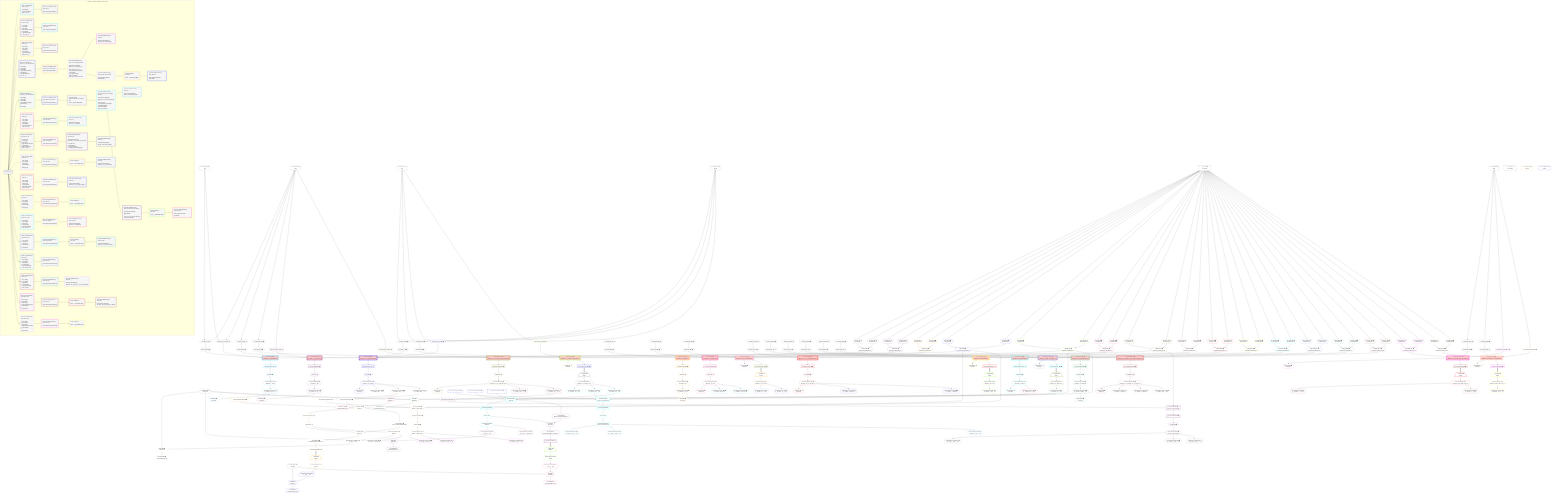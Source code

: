 %%{init: {'themeVariables': { 'fontSize': '12px'}}}%%
graph TD
    classDef path fill:#eee,stroke:#000,color:#000
    classDef plan fill:#fff,stroke-width:1px,color:#000
    classDef itemplan fill:#fff,stroke-width:2px,color:#000
    classDef unbatchedplan fill:#dff,stroke-width:1px,color:#000
    classDef sideeffectplan fill:#fcc,stroke-width:2px,color:#000
    classDef bucket fill:#f6f6f6,color:#000,stroke-width:2px,text-align:left

    subgraph "Buckets for mutations/v4/mutation-return-types"
    Bucket0("Bucket 0 (root)"):::bucket
    Bucket1("Bucket 1 (mutationField)<br />Deps: 14, 16, 25<br /><br />1: PgSelect[10]<br />2: PgSelectRows[20]<br />ᐳ: 19, 22, 23, 24"):::bucket
    Bucket2("Bucket 2 (mutationField)<br />Deps: 43, 2, 410<br /><br />1: Access[30]<br />2: Access[32]<br />3: Object[33]<br />4: PgFromExpression[35]<br />5: PgSelect[29]<br />6: PgSelectRows[38]<br />ᐳ: 37, 40, 41, 42"):::bucket
    Bucket3("Bucket 3 (mutationField)<br />Deps: 58, 2<br /><br />1: Access[47]<br />2: Access[49]<br />3: Object[50]<br />4: PgSelect[46]<br />5: PgSelectRows[53]<br />ᐳ: 52, 55, 56, 57"):::bucket
    Bucket4("Bucket 4 (mutationField)<br />Deps: 77, 2, 412, 413, 299, 392<br /><br />1: Access[64]<br />2: Access[66]<br />3: Object[67]<br />4: PgFromExpression[69]<br />5: PgSelect[63]<br />6: PgSelectRows[73]<br />ᐳ: 72, 75, 76"):::bucket
    Bucket5("Bucket 5 (mutationField)<br />Deps: 92, 2, 412, 413, 299, 392<br /><br />1: Access[83]<br />2: Access[85]<br />3: Object[86]<br />4: PgFromExpression[88]<br />5: PgSelect[82]<br />6: <br />ᐳ: Object[91]"):::bucket
    Bucket6("Bucket 6 (mutationField)<br />Deps: 106, 2<br /><br />1: Access[96]<br />2: Access[98]<br />3: Object[99]<br />4: PgSelect[95]<br />5: PgSelectRows[102]<br />ᐳ: 101, 104, 105"):::bucket
    Bucket7("Bucket 7 (mutationField)<br />Deps: 123, 2, 410<br /><br />1: Access[111]<br />2: Access[113]<br />3: Object[114]<br />4: PgFromExpression[116]<br />5: PgSelect[110]<br />6: PgSelectRows[119]<br />ᐳ: 118, 121, 122"):::bucket
    Bucket8("Bucket 8 (mutationField)<br />Deps: 133, 2<br /><br />1: Access[127]<br />2: Access[129]<br />3: Object[130]<br />4: PgSelect[126]<br />5: <br />ᐳ: Object[132]"):::bucket
    Bucket9("Bucket 9 (mutationField)<br />Deps: 147, 2<br /><br />1: Access[137]<br />2: Access[139]<br />3: Object[140]<br />4: PgSelect[136]<br />5: PgSelectRows[143]<br />ᐳ: 142, 145, 146"):::bucket
    Bucket10("Bucket 10 (mutationField)<br />Deps: 157, 2<br /><br />1: Access[151]<br />2: Access[153]<br />3: Object[154]<br />4: PgSelect[150]<br />5: <br />ᐳ: Object[156]"):::bucket
    Bucket11("Bucket 11 (mutationField)<br />Deps: 171, 2, 299<br /><br />1: Access[161]<br />2: Access[163]<br />3: Object[164]<br />4: PgSelect[160]<br />5: PgSelectRows[167]<br />ᐳ: 166, 169, 170"):::bucket
    Bucket12("Bucket 12 (mutationField)<br />Deps: 181, 2, 299<br /><br />1: Access[175]<br />2: Access[177]<br />3: Object[178]<br />4: PgSelect[174]<br />5: <br />ᐳ: Object[180]"):::bucket
    Bucket13("Bucket 13 (mutationField)<br />Deps: 196, 2<br /><br />1: Access[185]<br />2: Access[187]<br />3: Object[188]<br />4: PgSelect[184]<br />5: PgSelectRows[191]<br />ᐳ: 190, 193, 194, 195"):::bucket
    Bucket14("Bucket 14 (mutationField)<br />Deps: 210, 2<br /><br />1: Access[200]<br />2: Access[202]<br />3: Object[203]<br />4: PgSelect[199]<br />5: PgSelectRows[206]<br />ᐳ: 205, 208, 209"):::bucket
    Bucket15("Bucket 15 (mutationField)<br />Deps: 223, 2, 414<br /><br />1: Access[215]<br />2: Access[217]<br />3: Object[218]<br />4: PgFromExpression[220]<br />5: PgSelect[214]<br />6: <br />ᐳ: Object[222]"):::bucket
    Bucket16("Bucket 16 (mutationField)<br />Deps: 236, 2, 414<br /><br />1: Access[228]<br />2: Access[230]<br />3: Object[231]<br />4: PgFromExpression[233]<br />5: PgSelect[227]<br />6: <br />ᐳ: Object[235]"):::bucket
    Bucket17("Bucket 17 (nullableBoundary)<br />Deps: 24, 23<br /><br />ROOT Object{1}ᐸ{result}ᐳ[24]"):::bucket
    Bucket18("Bucket 18 (nullableBoundary)<br />Deps: 42, 41<br /><br />ROOT Object{2}ᐸ{result}ᐳ[42]"):::bucket
    Bucket19("Bucket 19 (nullableBoundary)<br />Deps: 57, 56<br /><br />ROOT Object{3}ᐸ{result}ᐳ[57]"):::bucket
    Bucket20("Bucket 20 (nullableBoundary)<br />Deps: 76, 75, 67, 299, 392<br /><br />ROOT Object{4}ᐸ{result}ᐳ[76]"):::bucket
    Bucket21("Bucket 21 (nullableBoundary)<br />Deps: 82, 91, 86, 299, 392<br /><br />ROOT Object{5}ᐸ{result}ᐳ[91]"):::bucket
    Bucket22("Bucket 22 (nullableBoundary)<br />Deps: 105, 104<br /><br />ROOT Object{6}ᐸ{result}ᐳ[105]"):::bucket
    Bucket23("Bucket 23 (nullableBoundary)<br />Deps: 122, 121, 114<br /><br />ROOT Object{7}ᐸ{result}ᐳ[122]"):::bucket
    Bucket24("Bucket 24 (nullableBoundary)<br />Deps: 126, 132<br /><br />ROOT Object{8}ᐸ{result}ᐳ[132]"):::bucket
    Bucket25("Bucket 25 (nullableBoundary)<br />Deps: 146, 145<br /><br />ROOT Object{9}ᐸ{result}ᐳ[146]"):::bucket
    Bucket26("Bucket 26 (nullableBoundary)<br />Deps: 150, 156<br /><br />ROOT Object{10}ᐸ{result}ᐳ[156]"):::bucket
    Bucket27("Bucket 27 (nullableBoundary)<br />Deps: 170, 169, 299<br /><br />ROOT Object{11}ᐸ{result}ᐳ[170]"):::bucket
    Bucket28("Bucket 28 (nullableBoundary)<br />Deps: 174, 180, 299<br /><br />ROOT Object{12}ᐸ{result}ᐳ[180]"):::bucket
    Bucket29("Bucket 29 (nullableBoundary)<br />Deps: 195, 194<br /><br />ROOT Object{13}ᐸ{result}ᐳ[195]"):::bucket
    Bucket30("Bucket 30 (nullableBoundary)<br />Deps: 209, 208<br /><br />ROOT Object{14}ᐸ{result}ᐳ[209]"):::bucket
    Bucket31("Bucket 31 (nullableBoundary)<br />Deps: 214, 222<br /><br />ROOT Object{15}ᐸ{result}ᐳ[222]"):::bucket
    Bucket32("Bucket 32 (nullableBoundary)<br />Deps: 227, 235<br /><br />ROOT Object{16}ᐸ{result}ᐳ[235]"):::bucket
    Bucket33("Bucket 33 (nullableBoundary)<br />Deps: 75, 67, 402, 299, 392, 358<br /><br />ROOT PgSelectSingle{4}ᐸmutation_out_complexᐳ[75]<br />1: <br />ᐳ: 257, 258, 271, 265, 275<br />2: PgSelect[259], PgSelect[272]<br />ᐳ: Access[403]<br />3: PgSelectRows[268], PgSelectRows[278]<br />ᐳ: 267, 270, 277, 280, 404, 405"):::bucket
    Bucket34("Bucket 34 (listItem)<br />Deps: 86, 316, 326, 406, 299, 392, 380<br /><br />ROOT __Item{34}ᐸ237ᐳ[238]"):::bucket
    Bucket35("Bucket 35 (nullableBoundary)<br />Deps: 104<br /><br />ROOT PgSelectSingle{6}ᐸmutation_out_outᐳ[104]"):::bucket
    Bucket36("Bucket 36 (nullableBoundary)<br />Deps: 121, 114<br /><br />ROOT PgSelectSingle{7}ᐸmutation_out_out_compound_typeᐳ[121]<br />1: <br />ᐳ: 283, 284, 291<br />2: PgSelect[285]<br />3: PgSelectRows[294]<br />ᐳ: First[293], PgSelectSingle[296]"):::bucket
    Bucket37("Bucket 37 (listItem)<br /><br />ROOT __Item{37}ᐸ240ᐳ[241]"):::bucket
    Bucket38("Bucket 38 (nullableBoundary)<br />Deps: 145<br /><br />ROOT PgSelectSingle{9}ᐸmutation_out_out_unnamedᐳ[145]"):::bucket
    Bucket39("Bucket 39 (listItem)<br /><br />ROOT __Item{39}ᐸ243ᐳ[244]"):::bucket
    Bucket40("Bucket 40 (nullableBoundary)<br />Deps: 169, 299<br /><br />ROOT PgSelectSingle{11}ᐸmutation_out_tableᐳ[169]"):::bucket
    Bucket41("Bucket 41 (listItem)<br />Deps: 299<br /><br />ROOT __Item{41}ᐸ247ᐳ[248]"):::bucket
    Bucket42("Bucket 42 (nullableBoundary)<br />Deps: 208<br /><br />ROOT PgSelectSingle{14}ᐸmutation_out_unnamed_out_out_unnamedᐳ[208]"):::bucket
    Bucket43("Bucket 43 (listItem)<br /><br />ROOT __Item{43}ᐸ250ᐳ[251]"):::bucket
    Bucket44("Bucket 44 (listItem)<br /><br />ROOT __Item{44}ᐸ253ᐳ[254]"):::bucket
    Bucket45("Bucket 45 (nullableBoundary)<br />Deps: 239, 86, 316, 326, 406, 299, 392, 380<br /><br />ROOT PgSelectSingle{34}ᐸmutation_out_complex_setofᐳ[239]<br />1: <br />ᐳ: 307, 308, 321<br />2: PgSelect[309], PgSelect[322]<br />3: PgSelectRows[318], PgSelectRows[328]<br />ᐳ: 317, 320, 327, 330"):::bucket
    Bucket46("Bucket 46 (nullableBoundary)<br />Deps: 242<br /><br />ROOT PgSelectSingle{37}ᐸmutation_out_out_setofᐳ[242]"):::bucket
    Bucket47("Bucket 47 (nullableBoundary)<br />Deps: 249, 299<br /><br />ROOT PgSelectSingle{41}ᐸmutation_out_table_setofᐳ[249]"):::bucket
    Bucket48("Bucket 48 (nullableBoundary)<br />Deps: 252<br /><br />ROOT PgSelectSingle{43}ᐸmutation_returns_table_multi_colᐳ[252]"):::bucket
    Bucket49("Bucket 49 (nullableBoundary)<br />Deps: 270<br /><br />ROOT PgSelectSingle{33}ᐸfrmcdc_compoundTypeᐳ[270]"):::bucket
    Bucket50("Bucket 50 (nullableBoundary)<br />Deps: 280, 299, 405, 392, 358<br /><br />ROOT PgSelectSingle{33}ᐸpersonᐳ[280]"):::bucket
    Bucket51("Bucket 51 (nullableBoundary)<br />Deps: 296<br /><br />ROOT PgSelectSingle{36}ᐸfrmcdc_compoundTypeᐳ[296]"):::bucket
    Bucket52("Bucket 52 (nullableBoundary)<br />Deps: 320<br /><br />ROOT PgSelectSingle{45}ᐸfrmcdc_compoundTypeᐳ[320]"):::bucket
    Bucket53("Bucket 53 (nullableBoundary)<br />Deps: 330, 299, 322, 327, 392, 380<br /><br />ROOT PgSelectSingle{45}ᐸpersonᐳ[330]<br />1: <br />ᐳ: 367, 371, 407, 368, 369, 408, 409<br />2: PgSelectRows[389]"):::bucket
    Bucket54("Bucket 54 (listItem)<br />Deps: 392<br /><br />ROOT __Item{54}ᐸ384ᐳ[385]"):::bucket
    Bucket55("Bucket 55 (nullableBoundary)<br />Deps: 386, 392<br /><br />ROOT PgSelectSingle{54}ᐸpostᐳ[386]"):::bucket
    Bucket56("Bucket 56 (listItem)<br />Deps: 392<br /><br />ROOT __Item{56}ᐸ389ᐳ[390]"):::bucket
    Bucket57("Bucket 57 (nullableBoundary)<br />Deps: 391, 392<br /><br />ROOT PgSelectSingle{56}ᐸpostᐳ[391]"):::bucket
    end
    Bucket0 --> Bucket1 & Bucket2 & Bucket3 & Bucket4 & Bucket5 & Bucket6 & Bucket7 & Bucket8 & Bucket9 & Bucket10 & Bucket11 & Bucket12 & Bucket13 & Bucket14 & Bucket15 & Bucket16
    Bucket1 --> Bucket17
    Bucket2 --> Bucket18
    Bucket3 --> Bucket19
    Bucket4 --> Bucket20
    Bucket5 --> Bucket21
    Bucket6 --> Bucket22
    Bucket7 --> Bucket23
    Bucket8 --> Bucket24
    Bucket9 --> Bucket25
    Bucket10 --> Bucket26
    Bucket11 --> Bucket27
    Bucket12 --> Bucket28
    Bucket13 --> Bucket29
    Bucket14 --> Bucket30
    Bucket15 --> Bucket31
    Bucket16 --> Bucket32
    Bucket20 --> Bucket33
    Bucket21 --> Bucket34
    Bucket22 --> Bucket35
    Bucket23 --> Bucket36
    Bucket24 --> Bucket37
    Bucket25 --> Bucket38
    Bucket26 --> Bucket39
    Bucket27 --> Bucket40
    Bucket28 --> Bucket41
    Bucket30 --> Bucket42
    Bucket31 --> Bucket43
    Bucket32 --> Bucket44
    Bucket33 --> Bucket49 & Bucket50
    Bucket34 --> Bucket45
    Bucket36 --> Bucket51
    Bucket37 --> Bucket46
    Bucket41 --> Bucket47
    Bucket43 --> Bucket48
    Bucket45 --> Bucket52 & Bucket53
    Bucket50 --> Bucket54
    Bucket53 --> Bucket56
    Bucket54 --> Bucket55
    Bucket56 --> Bucket57

    %% plan dependencies
    __InputObject6{{"__InputObject[6∈0] ➊"}}:::plan
    Constant410{{"Constant[410∈0] ➊<br />ᐸ10ᐳ"}}:::plan
    Constant411{{"Constant[411∈0] ➊<br />ᐸ5ᐳ"}}:::plan
    Constant410 & Constant411 --> __InputObject6
    __InputObject59{{"__InputObject[59∈0] ➊"}}:::plan
    Constant412{{"Constant[412∈0] ➊<br />ᐸ1ᐳ"}}:::plan
    Constant413{{"Constant[413∈0] ➊<br />ᐸ'test'ᐳ"}}:::plan
    Constant412 & Constant413 --> __InputObject59
    __InputObject78{{"__InputObject[78∈0] ➊"}}:::plan
    Constant412 & Constant413 --> __InputObject78
    Object14{{"Object[14∈0] ➊<br />ᐸ{pgSettings,withPgClient}ᐳ"}}:::plan
    Access11{{"Access[11∈0] ➊<br />ᐸ2.pgSettingsᐳ"}}:::plan
    Access13{{"Access[13∈0] ➊<br />ᐸ2.withPgClientᐳ"}}:::plan
    Access11 & Access13 --> Object14
    PgFromExpression16{{"PgFromExpression[16∈0] ➊"}}:::plan
    Constant410 & Constant411 --> PgFromExpression16
    __InputObject26{{"__InputObject[26∈0] ➊"}}:::plan
    Constant410 --> __InputObject26
    __InputObject107{{"__InputObject[107∈0] ➊"}}:::plan
    Constant410 --> __InputObject107
    __InputObject211{{"__InputObject[211∈0] ➊"}}:::plan
    Constant414{{"Constant[414∈0] ➊<br />ᐸ20ᐳ"}}:::plan
    Constant414 --> __InputObject211
    __InputObject224{{"__InputObject[224∈0] ➊"}}:::plan
    Constant414 --> __InputObject224
    __Value2["__Value[2∈0] ➊<br />ᐸcontextᐳ"]:::plan
    __Value2 --> Access11
    __Value2 --> Access13
    ApplyInput25{{"ApplyInput[25∈0] ➊"}}:::plan
    __InputObject6 --> ApplyInput25
    ApplyInput43{{"ApplyInput[43∈0] ➊"}}:::plan
    __InputObject26 --> ApplyInput43
    __InputObject44{{"__InputObject[44∈0] ➊"}}:::plan
    ApplyInput58{{"ApplyInput[58∈0] ➊"}}:::plan
    __InputObject44 --> ApplyInput58
    ApplyInput77{{"ApplyInput[77∈0] ➊"}}:::plan
    __InputObject59 --> ApplyInput77
    ApplyInput92{{"ApplyInput[92∈0] ➊"}}:::plan
    __InputObject78 --> ApplyInput92
    __InputObject93{{"__InputObject[93∈0] ➊"}}:::plan
    ApplyInput106{{"ApplyInput[106∈0] ➊"}}:::plan
    __InputObject93 --> ApplyInput106
    ApplyInput123{{"ApplyInput[123∈0] ➊"}}:::plan
    __InputObject107 --> ApplyInput123
    __InputObject124{{"__InputObject[124∈0] ➊"}}:::plan
    ApplyInput133{{"ApplyInput[133∈0] ➊"}}:::plan
    __InputObject124 --> ApplyInput133
    __InputObject134{{"__InputObject[134∈0] ➊"}}:::plan
    ApplyInput147{{"ApplyInput[147∈0] ➊"}}:::plan
    __InputObject134 --> ApplyInput147
    __InputObject148{{"__InputObject[148∈0] ➊"}}:::plan
    ApplyInput157{{"ApplyInput[157∈0] ➊"}}:::plan
    __InputObject148 --> ApplyInput157
    __InputObject158{{"__InputObject[158∈0] ➊"}}:::plan
    ApplyInput171{{"ApplyInput[171∈0] ➊"}}:::plan
    __InputObject158 --> ApplyInput171
    __InputObject172{{"__InputObject[172∈0] ➊"}}:::plan
    ApplyInput181{{"ApplyInput[181∈0] ➊"}}:::plan
    __InputObject172 --> ApplyInput181
    __InputObject182{{"__InputObject[182∈0] ➊"}}:::plan
    ApplyInput196{{"ApplyInput[196∈0] ➊"}}:::plan
    __InputObject182 --> ApplyInput196
    __InputObject197{{"__InputObject[197∈0] ➊"}}:::plan
    ApplyInput210{{"ApplyInput[210∈0] ➊"}}:::plan
    __InputObject197 --> ApplyInput210
    ApplyInput223{{"ApplyInput[223∈0] ➊"}}:::plan
    __InputObject211 --> ApplyInput223
    ApplyInput236{{"ApplyInput[236∈0] ➊"}}:::plan
    __InputObject224 --> ApplyInput236
    __Value4["__Value[4∈0] ➊<br />ᐸrootValueᐳ"]:::plan
    Constant299{{"Constant[299∈0] ➊<br />ᐸ'people'ᐳ"}}:::plan
    Constant392{{"Constant[392∈0] ➊<br />ᐸ'posts'ᐳ"}}:::plan
    PgSelect10[["PgSelect[10∈1] ➊<br />ᐸmutation_in_inout(mutation)ᐳ"]]:::sideeffectplan
    Object14 & PgFromExpression16 & ApplyInput25 --> PgSelect10
    First19{{"First[19∈1] ➊"}}:::plan
    PgSelectRows20[["PgSelectRows[20∈1] ➊"]]:::plan
    PgSelectRows20 --> First19
    PgSelect10 --> PgSelectRows20
    PgSelectSingle22{{"PgSelectSingle[22∈1] ➊<br />ᐸmutation_in_inoutᐳ"}}:::plan
    First19 --> PgSelectSingle22
    PgClassExpression23{{"PgClassExpression[23∈1] ➊<br />ᐸ__mutation_in_inout__.vᐳ"}}:::plan
    PgSelectSingle22 --> PgClassExpression23
    Object24{{"Object[24∈1] ➊<br />ᐸ{result}ᐳ"}}:::plan
    PgClassExpression23 --> Object24
    PgSelect29[["PgSelect[29∈2] ➊<br />ᐸmutation_in_out(mutation)ᐳ"]]:::sideeffectplan
    Object33{{"Object[33∈2] ➊<br />ᐸ{pgSettings,withPgClient}ᐳ"}}:::plan
    PgFromExpression35{{"PgFromExpression[35∈2] ➊"}}:::plan
    Object33 & PgFromExpression35 & ApplyInput43 --> PgSelect29
    Access30{{"Access[30∈2] ➊<br />ᐸ2.pgSettingsᐳ"}}:::plan
    Access32{{"Access[32∈2] ➊<br />ᐸ2.withPgClientᐳ"}}:::plan
    Access30 & Access32 --> Object33
    __Value2 --> Access30
    __Value2 --> Access32
    Constant410 --> PgFromExpression35
    First37{{"First[37∈2] ➊"}}:::plan
    PgSelectRows38[["PgSelectRows[38∈2] ➊"]]:::plan
    PgSelectRows38 --> First37
    PgSelect29 --> PgSelectRows38
    PgSelectSingle40{{"PgSelectSingle[40∈2] ➊<br />ᐸmutation_in_outᐳ"}}:::plan
    First37 --> PgSelectSingle40
    PgClassExpression41{{"PgClassExpression[41∈2] ➊<br />ᐸ__mutation_in_out__.vᐳ"}}:::plan
    PgSelectSingle40 --> PgClassExpression41
    Object42{{"Object[42∈2] ➊<br />ᐸ{result}ᐳ"}}:::plan
    PgClassExpression41 --> Object42
    PgSelect46[["PgSelect[46∈3] ➊<br />ᐸmutation_out(mutation)ᐳ"]]:::sideeffectplan
    Object50{{"Object[50∈3] ➊<br />ᐸ{pgSettings,withPgClient}ᐳ"}}:::plan
    Object50 & ApplyInput58 --> PgSelect46
    Access47{{"Access[47∈3] ➊<br />ᐸ2.pgSettingsᐳ"}}:::plan
    Access49{{"Access[49∈3] ➊<br />ᐸ2.withPgClientᐳ"}}:::plan
    Access47 & Access49 --> Object50
    __Value2 --> Access47
    __Value2 --> Access49
    First52{{"First[52∈3] ➊"}}:::plan
    PgSelectRows53[["PgSelectRows[53∈3] ➊"]]:::plan
    PgSelectRows53 --> First52
    PgSelect46 --> PgSelectRows53
    PgSelectSingle55{{"PgSelectSingle[55∈3] ➊<br />ᐸmutation_outᐳ"}}:::plan
    First52 --> PgSelectSingle55
    PgClassExpression56{{"PgClassExpression[56∈3] ➊<br />ᐸ__mutation_out__.vᐳ"}}:::plan
    PgSelectSingle55 --> PgClassExpression56
    Object57{{"Object[57∈3] ➊<br />ᐸ{result}ᐳ"}}:::plan
    PgClassExpression56 --> Object57
    PgSelect63[["PgSelect[63∈4] ➊<br />ᐸmutation_out_complex(mutation)ᐳ"]]:::sideeffectplan
    Object67{{"Object[67∈4] ➊<br />ᐸ{pgSettings,withPgClient}ᐳ"}}:::plan
    PgFromExpression69{{"PgFromExpression[69∈4] ➊"}}:::plan
    Object67 & PgFromExpression69 & ApplyInput77 --> PgSelect63
    Access64{{"Access[64∈4] ➊<br />ᐸ2.pgSettingsᐳ"}}:::plan
    Access66{{"Access[66∈4] ➊<br />ᐸ2.withPgClientᐳ"}}:::plan
    Access64 & Access66 --> Object67
    Constant412 & Constant413 --> PgFromExpression69
    __Value2 --> Access64
    __Value2 --> Access66
    First72{{"First[72∈4] ➊"}}:::plan
    PgSelectRows73[["PgSelectRows[73∈4] ➊"]]:::plan
    PgSelectRows73 --> First72
    PgSelect63 --> PgSelectRows73
    PgSelectSingle75{{"PgSelectSingle[75∈4] ➊<br />ᐸmutation_out_complexᐳ"}}:::plan
    First72 --> PgSelectSingle75
    Object76{{"Object[76∈4] ➊<br />ᐸ{result}ᐳ"}}:::plan
    PgSelectSingle75 --> Object76
    Connection358{{"Connection[358∈20] ➊<br />ᐸ351ᐳ"}}:::plan
    PgSelectInlineApply402["PgSelectInlineApply[402∈20] ➊"]:::plan
    PgSelect272[["PgSelect[272∈33] ➊<br />ᐸpersonᐳ"]]:::plan
    PgFromExpression275{{"PgFromExpression[275∈33] ➊"}}:::plan
    Object67 & PgFromExpression275 & PgSelectInlineApply402 --> PgSelect272
    PgSelect259[["PgSelect[259∈33] ➊<br />ᐸfrmcdc_compoundTypeᐳ"]]:::plan
    PgFromExpression265{{"PgFromExpression[265∈33] ➊"}}:::plan
    Object67 & PgFromExpression265 --> PgSelect259
    List404{{"List[404∈33] ➊<br />ᐸ403,277ᐳ"}}:::plan
    Access403{{"Access[403∈33] ➊<br />ᐸ272.m.subqueryDetailsFor382ᐳ"}}:::plan
    First277{{"First[277∈33] ➊"}}:::plan
    Access403 & First277 --> List404
    PgClassExpression257{{"PgClassExpression[257∈33] ➊<br />ᐸ__mutation...plex__.”x”ᐳ"}}:::plan
    PgSelectSingle75 --> PgClassExpression257
    PgClassExpression258{{"PgClassExpression[258∈33] ➊<br />ᐸ__mutation...plex__.”y”ᐳ"}}:::plan
    PgSelectSingle75 --> PgClassExpression258
    PgClassExpression258 --> PgFromExpression265
    First267{{"First[267∈33] ➊"}}:::plan
    PgSelectRows268[["PgSelectRows[268∈33] ➊"]]:::plan
    PgSelectRows268 --> First267
    PgSelect259 --> PgSelectRows268
    PgSelectSingle270{{"PgSelectSingle[270∈33] ➊<br />ᐸfrmcdc_compoundTypeᐳ"}}:::plan
    First267 --> PgSelectSingle270
    PgClassExpression271{{"PgClassExpression[271∈33] ➊<br />ᐸ__mutation...plex__.”z”ᐳ"}}:::plan
    PgSelectSingle75 --> PgClassExpression271
    PgClassExpression271 --> PgFromExpression275
    PgSelectRows278[["PgSelectRows[278∈33] ➊"]]:::plan
    PgSelectRows278 --> First277
    PgSelect272 --> PgSelectRows278
    PgSelectSingle280{{"PgSelectSingle[280∈33] ➊<br />ᐸpersonᐳ"}}:::plan
    First277 --> PgSelectSingle280
    PgSelect272 --> Access403
    Lambda405{{"Lambda[405∈33] ➊<br />ᐸpgInlineViaSubqueryTransformᐳ"}}:::plan
    List404 --> Lambda405
    PgClassExpression340{{"PgClassExpression[340∈49] ➊<br />ᐸ__frmcdc_c...type__.”a”ᐳ"}}:::plan
    PgSelectSingle270 --> PgClassExpression340
    PgClassExpression341{{"PgClassExpression[341∈49] ➊<br />ᐸ__frmcdc_c...type__.”b”ᐳ"}}:::plan
    PgSelectSingle270 --> PgClassExpression341
    PgClassExpression342{{"PgClassExpression[342∈49] ➊<br />ᐸ__frmcdc_c...type__.”c”ᐳ"}}:::plan
    PgSelectSingle270 --> PgClassExpression342
    List345{{"List[345∈50] ➊<br />ᐸ299,344ᐳ"}}:::plan
    PgClassExpression344{{"PgClassExpression[344∈50] ➊<br />ᐸ__person__.”id”ᐳ"}}:::plan
    Constant299 & PgClassExpression344 --> List345
    PgSelectSingle280 --> PgClassExpression344
    Lambda346{{"Lambda[346∈50] ➊<br />ᐸbase64JSONEncodeᐳ"}}:::plan
    List345 --> Lambda346
    PgClassExpression348{{"PgClassExpression[348∈50] ➊<br />ᐸ__person__...full_name”ᐳ"}}:::plan
    PgSelectSingle280 --> PgClassExpression348
    PgSelectRows384[["PgSelectRows[384∈50] ➊"]]:::plan
    Lambda405 --> PgSelectRows384
    __Item385[/"__Item[385∈54]<br />ᐸ384ᐳ"\]:::itemplan
    PgSelectRows384 ==> __Item385
    PgSelectSingle386{{"PgSelectSingle[386∈54]<br />ᐸpostᐳ"}}:::plan
    __Item385 --> PgSelectSingle386
    List394{{"List[394∈55]<br />ᐸ392,393ᐳ"}}:::plan
    PgClassExpression393{{"PgClassExpression[393∈55]<br />ᐸ__post__.”id”ᐳ"}}:::plan
    Constant392 & PgClassExpression393 --> List394
    PgSelectSingle386 --> PgClassExpression393
    Lambda395{{"Lambda[395∈55]<br />ᐸbase64JSONEncodeᐳ"}}:::plan
    List394 --> Lambda395
    PgSelect82[["PgSelect[82∈5] ➊<br />ᐸmutation_out_complex_setof(mutation)ᐳ"]]:::sideeffectplan
    Object86{{"Object[86∈5] ➊<br />ᐸ{pgSettings,withPgClient}ᐳ"}}:::plan
    PgFromExpression88{{"PgFromExpression[88∈5] ➊"}}:::plan
    Object86 & PgFromExpression88 & ApplyInput92 --> PgSelect82
    Access83{{"Access[83∈5] ➊<br />ᐸ2.pgSettingsᐳ"}}:::plan
    Access85{{"Access[85∈5] ➊<br />ᐸ2.withPgClientᐳ"}}:::plan
    Access83 & Access85 --> Object86
    Constant412 & Constant413 --> PgFromExpression88
    __Value2 --> Access83
    __Value2 --> Access85
    Object91{{"Object[91∈5] ➊<br />ᐸ{result}ᐳ"}}:::plan
    PgSelect82 --> Object91
    PgSelectRows237[["PgSelectRows[237∈21] ➊"]]:::plan
    PgSelect82 --> PgSelectRows237
    PgFromExpression316{{"PgFromExpression[316∈21] ➊"}}:::plan
    PgFromExpression326{{"PgFromExpression[326∈21] ➊"}}:::plan
    Connection380{{"Connection[380∈21] ➊<br />ᐸ373ᐳ"}}:::plan
    PgSelectInlineApply406["PgSelectInlineApply[406∈21] ➊"]:::plan
    __Item238[/"__Item[238∈34]<br />ᐸ237ᐳ"\]:::itemplan
    PgSelectRows237 ==> __Item238
    PgSelectSingle239{{"PgSelectSingle[239∈34]<br />ᐸmutation_out_complex_setofᐳ"}}:::plan
    __Item238 --> PgSelectSingle239
    PgSelect322[["PgSelect[322∈45]<br />ᐸpersonᐳ"]]:::plan
    PgClassExpression321{{"PgClassExpression[321∈45]<br />ᐸ__mutation...etof__.”z”ᐳ"}}:::plan
    Object86 & PgClassExpression321 & PgFromExpression326 & PgSelectInlineApply406 --> PgSelect322
    PgSelect309[["PgSelect[309∈45]<br />ᐸfrmcdc_compoundTypeᐳ"]]:::plan
    PgClassExpression308{{"PgClassExpression[308∈45]<br />ᐸ__mutation...etof__.”y”ᐳ"}}:::plan
    Object86 & PgClassExpression308 & PgFromExpression316 --> PgSelect309
    PgClassExpression307{{"PgClassExpression[307∈45]<br />ᐸ__mutation...etof__.”x”ᐳ"}}:::plan
    PgSelectSingle239 --> PgClassExpression307
    PgSelectSingle239 --> PgClassExpression308
    First317{{"First[317∈45]"}}:::plan
    PgSelectRows318[["PgSelectRows[318∈45]"]]:::plan
    PgSelectRows318 --> First317
    PgSelect309 --> PgSelectRows318
    PgSelectSingle320{{"PgSelectSingle[320∈45]<br />ᐸfrmcdc_compoundTypeᐳ"}}:::plan
    First317 --> PgSelectSingle320
    PgSelectSingle239 --> PgClassExpression321
    First327{{"First[327∈45]"}}:::plan
    PgSelectRows328[["PgSelectRows[328∈45]"]]:::plan
    PgSelectRows328 --> First327
    PgSelect322 --> PgSelectRows328
    PgSelectSingle330{{"PgSelectSingle[330∈45]<br />ᐸpersonᐳ"}}:::plan
    First327 --> PgSelectSingle330
    PgClassExpression363{{"PgClassExpression[363∈52]<br />ᐸ__frmcdc_c...type__.”a”ᐳ"}}:::plan
    PgSelectSingle320 --> PgClassExpression363
    PgClassExpression364{{"PgClassExpression[364∈52]<br />ᐸ__frmcdc_c...type__.”b”ᐳ"}}:::plan
    PgSelectSingle320 --> PgClassExpression364
    PgClassExpression365{{"PgClassExpression[365∈52]<br />ᐸ__frmcdc_c...type__.”c”ᐳ"}}:::plan
    PgSelectSingle320 --> PgClassExpression365
    List368{{"List[368∈53]<br />ᐸ299,367ᐳ"}}:::plan
    PgClassExpression367{{"PgClassExpression[367∈53]<br />ᐸ__person__.”id”ᐳ"}}:::plan
    Constant299 & PgClassExpression367 --> List368
    List408{{"List[408∈53]<br />ᐸ407,327ᐳ"}}:::plan
    Access407{{"Access[407∈53]<br />ᐸ322.m.subqueryDetailsFor387ᐳ"}}:::plan
    Access407 & First327 --> List408
    PgSelectSingle330 --> PgClassExpression367
    Lambda369{{"Lambda[369∈53]<br />ᐸbase64JSONEncodeᐳ"}}:::plan
    List368 --> Lambda369
    PgClassExpression371{{"PgClassExpression[371∈53]<br />ᐸ__person__...full_name”ᐳ"}}:::plan
    PgSelectSingle330 --> PgClassExpression371
    PgSelectRows389[["PgSelectRows[389∈53]"]]:::plan
    Lambda409{{"Lambda[409∈53]<br />ᐸpgInlineViaSubqueryTransformᐳ"}}:::plan
    Lambda409 --> PgSelectRows389
    PgSelect322 --> Access407
    List408 --> Lambda409
    __Item390[/"__Item[390∈56]<br />ᐸ389ᐳ"\]:::itemplan
    PgSelectRows389 ==> __Item390
    PgSelectSingle391{{"PgSelectSingle[391∈56]<br />ᐸpostᐳ"}}:::plan
    __Item390 --> PgSelectSingle391
    List399{{"List[399∈57]<br />ᐸ392,398ᐳ"}}:::plan
    PgClassExpression398{{"PgClassExpression[398∈57]<br />ᐸ__post__.”id”ᐳ"}}:::plan
    Constant392 & PgClassExpression398 --> List399
    PgSelectSingle391 --> PgClassExpression398
    Lambda400{{"Lambda[400∈57]<br />ᐸbase64JSONEncodeᐳ"}}:::plan
    List399 --> Lambda400
    PgSelect95[["PgSelect[95∈6] ➊<br />ᐸmutation_out_out(mutation)ᐳ"]]:::sideeffectplan
    Object99{{"Object[99∈6] ➊<br />ᐸ{pgSettings,withPgClient}ᐳ"}}:::plan
    Object99 & ApplyInput106 --> PgSelect95
    Access96{{"Access[96∈6] ➊<br />ᐸ2.pgSettingsᐳ"}}:::plan
    Access98{{"Access[98∈6] ➊<br />ᐸ2.withPgClientᐳ"}}:::plan
    Access96 & Access98 --> Object99
    __Value2 --> Access96
    __Value2 --> Access98
    First101{{"First[101∈6] ➊"}}:::plan
    PgSelectRows102[["PgSelectRows[102∈6] ➊"]]:::plan
    PgSelectRows102 --> First101
    PgSelect95 --> PgSelectRows102
    PgSelectSingle104{{"PgSelectSingle[104∈6] ➊<br />ᐸmutation_out_outᐳ"}}:::plan
    First101 --> PgSelectSingle104
    Object105{{"Object[105∈6] ➊<br />ᐸ{result}ᐳ"}}:::plan
    PgSelectSingle104 --> Object105
    PgClassExpression281{{"PgClassExpression[281∈35] ➊<br />ᐸ__mutation...first_out”ᐳ"}}:::plan
    PgSelectSingle104 --> PgClassExpression281
    PgClassExpression282{{"PgClassExpression[282∈35] ➊<br />ᐸ__mutation...econd_out”ᐳ"}}:::plan
    PgSelectSingle104 --> PgClassExpression282
    PgSelect110[["PgSelect[110∈7] ➊<br />ᐸmutation_out_out_compound_type(mutation)ᐳ"]]:::sideeffectplan
    Object114{{"Object[114∈7] ➊<br />ᐸ{pgSettings,withPgClient}ᐳ"}}:::plan
    PgFromExpression116{{"PgFromExpression[116∈7] ➊"}}:::plan
    Object114 & PgFromExpression116 & ApplyInput123 --> PgSelect110
    Access111{{"Access[111∈7] ➊<br />ᐸ2.pgSettingsᐳ"}}:::plan
    Access113{{"Access[113∈7] ➊<br />ᐸ2.withPgClientᐳ"}}:::plan
    Access111 & Access113 --> Object114
    __Value2 --> Access111
    __Value2 --> Access113
    Constant410 --> PgFromExpression116
    First118{{"First[118∈7] ➊"}}:::plan
    PgSelectRows119[["PgSelectRows[119∈7] ➊"]]:::plan
    PgSelectRows119 --> First118
    PgSelect110 --> PgSelectRows119
    PgSelectSingle121{{"PgSelectSingle[121∈7] ➊<br />ᐸmutation_out_out_compound_typeᐳ"}}:::plan
    First118 --> PgSelectSingle121
    Object122{{"Object[122∈7] ➊<br />ᐸ{result}ᐳ"}}:::plan
    PgSelectSingle121 --> Object122
    PgSelect285[["PgSelect[285∈36] ➊<br />ᐸfrmcdc_compoundTypeᐳ"]]:::plan
    PgFromExpression291{{"PgFromExpression[291∈36] ➊"}}:::plan
    Object114 & PgFromExpression291 --> PgSelect285
    PgClassExpression283{{"PgClassExpression[283∈36] ➊<br />ᐸ__mutation...ype__.”o1”ᐳ"}}:::plan
    PgSelectSingle121 --> PgClassExpression283
    PgClassExpression284{{"PgClassExpression[284∈36] ➊<br />ᐸ__mutation...ype__.”o2”ᐳ"}}:::plan
    PgSelectSingle121 --> PgClassExpression284
    PgClassExpression284 --> PgFromExpression291
    First293{{"First[293∈36] ➊"}}:::plan
    PgSelectRows294[["PgSelectRows[294∈36] ➊"]]:::plan
    PgSelectRows294 --> First293
    PgSelect285 --> PgSelectRows294
    PgSelectSingle296{{"PgSelectSingle[296∈36] ➊<br />ᐸfrmcdc_compoundTypeᐳ"}}:::plan
    First293 --> PgSelectSingle296
    PgClassExpression360{{"PgClassExpression[360∈51] ➊<br />ᐸ__frmcdc_c...type__.”a”ᐳ"}}:::plan
    PgSelectSingle296 --> PgClassExpression360
    PgClassExpression361{{"PgClassExpression[361∈51] ➊<br />ᐸ__frmcdc_c...type__.”b”ᐳ"}}:::plan
    PgSelectSingle296 --> PgClassExpression361
    PgClassExpression362{{"PgClassExpression[362∈51] ➊<br />ᐸ__frmcdc_c...type__.”c”ᐳ"}}:::plan
    PgSelectSingle296 --> PgClassExpression362
    PgSelect126[["PgSelect[126∈8] ➊<br />ᐸmutation_out_out_setof(mutation)ᐳ"]]:::sideeffectplan
    Object130{{"Object[130∈8] ➊<br />ᐸ{pgSettings,withPgClient}ᐳ"}}:::plan
    Object130 & ApplyInput133 --> PgSelect126
    Access127{{"Access[127∈8] ➊<br />ᐸ2.pgSettingsᐳ"}}:::plan
    Access129{{"Access[129∈8] ➊<br />ᐸ2.withPgClientᐳ"}}:::plan
    Access127 & Access129 --> Object130
    __Value2 --> Access127
    __Value2 --> Access129
    Object132{{"Object[132∈8] ➊<br />ᐸ{result}ᐳ"}}:::plan
    PgSelect126 --> Object132
    PgSelectRows240[["PgSelectRows[240∈24] ➊"]]:::plan
    PgSelect126 --> PgSelectRows240
    __Item241[/"__Item[241∈37]<br />ᐸ240ᐳ"\]:::itemplan
    PgSelectRows240 ==> __Item241
    PgSelectSingle242{{"PgSelectSingle[242∈37]<br />ᐸmutation_out_out_setofᐳ"}}:::plan
    __Item241 --> PgSelectSingle242
    PgClassExpression331{{"PgClassExpression[331∈46]<br />ᐸ__mutation...tof__.”o1”ᐳ"}}:::plan
    PgSelectSingle242 --> PgClassExpression331
    PgClassExpression332{{"PgClassExpression[332∈46]<br />ᐸ__mutation...tof__.”o2”ᐳ"}}:::plan
    PgSelectSingle242 --> PgClassExpression332
    PgSelect136[["PgSelect[136∈9] ➊<br />ᐸmutation_out_out_unnamed(mutation)ᐳ"]]:::sideeffectplan
    Object140{{"Object[140∈9] ➊<br />ᐸ{pgSettings,withPgClient}ᐳ"}}:::plan
    Object140 & ApplyInput147 --> PgSelect136
    Access137{{"Access[137∈9] ➊<br />ᐸ2.pgSettingsᐳ"}}:::plan
    Access139{{"Access[139∈9] ➊<br />ᐸ2.withPgClientᐳ"}}:::plan
    Access137 & Access139 --> Object140
    __Value2 --> Access137
    __Value2 --> Access139
    First142{{"First[142∈9] ➊"}}:::plan
    PgSelectRows143[["PgSelectRows[143∈9] ➊"]]:::plan
    PgSelectRows143 --> First142
    PgSelect136 --> PgSelectRows143
    PgSelectSingle145{{"PgSelectSingle[145∈9] ➊<br />ᐸmutation_out_out_unnamedᐳ"}}:::plan
    First142 --> PgSelectSingle145
    Object146{{"Object[146∈9] ➊<br />ᐸ{result}ᐳ"}}:::plan
    PgSelectSingle145 --> Object146
    PgClassExpression297{{"PgClassExpression[297∈38] ➊<br />ᐸ__mutation....”column1”ᐳ"}}:::plan
    PgSelectSingle145 --> PgClassExpression297
    PgClassExpression298{{"PgClassExpression[298∈38] ➊<br />ᐸ__mutation....”column2”ᐳ"}}:::plan
    PgSelectSingle145 --> PgClassExpression298
    PgSelect150[["PgSelect[150∈10] ➊<br />ᐸmutation_out_setof(mutation)ᐳ"]]:::sideeffectplan
    Object154{{"Object[154∈10] ➊<br />ᐸ{pgSettings,withPgClient}ᐳ"}}:::plan
    Object154 & ApplyInput157 --> PgSelect150
    Access151{{"Access[151∈10] ➊<br />ᐸ2.pgSettingsᐳ"}}:::plan
    Access153{{"Access[153∈10] ➊<br />ᐸ2.withPgClientᐳ"}}:::plan
    Access151 & Access153 --> Object154
    __Value2 --> Access151
    __Value2 --> Access153
    Object156{{"Object[156∈10] ➊<br />ᐸ{result}ᐳ"}}:::plan
    PgSelect150 --> Object156
    PgSelectRows243[["PgSelectRows[243∈26] ➊"]]:::plan
    PgSelect150 --> PgSelectRows243
    __Item244[/"__Item[244∈39]<br />ᐸ243ᐳ"\]:::itemplan
    PgSelectRows243 ==> __Item244
    PgSelectSingle245{{"PgSelectSingle[245∈39]<br />ᐸmutation_out_setofᐳ"}}:::plan
    __Item244 --> PgSelectSingle245
    PgClassExpression246{{"PgClassExpression[246∈39]<br />ᐸ__mutation..._setof__.vᐳ"}}:::plan
    PgSelectSingle245 --> PgClassExpression246
    PgSelect160[["PgSelect[160∈11] ➊<br />ᐸmutation_out_table(mutation)ᐳ"]]:::sideeffectplan
    Object164{{"Object[164∈11] ➊<br />ᐸ{pgSettings,withPgClient}ᐳ"}}:::plan
    Object164 & ApplyInput171 --> PgSelect160
    Access161{{"Access[161∈11] ➊<br />ᐸ2.pgSettingsᐳ"}}:::plan
    Access163{{"Access[163∈11] ➊<br />ᐸ2.withPgClientᐳ"}}:::plan
    Access161 & Access163 --> Object164
    __Value2 --> Access161
    __Value2 --> Access163
    First166{{"First[166∈11] ➊"}}:::plan
    PgSelectRows167[["PgSelectRows[167∈11] ➊"]]:::plan
    PgSelectRows167 --> First166
    PgSelect160 --> PgSelectRows167
    PgSelectSingle169{{"PgSelectSingle[169∈11] ➊<br />ᐸmutation_out_tableᐳ"}}:::plan
    First166 --> PgSelectSingle169
    Object170{{"Object[170∈11] ➊<br />ᐸ{result}ᐳ"}}:::plan
    PgSelectSingle169 --> Object170
    List301{{"List[301∈40] ➊<br />ᐸ299,300ᐳ"}}:::plan
    PgClassExpression300{{"PgClassExpression[300∈40] ➊<br />ᐸ__mutation...ble__.”id”ᐳ"}}:::plan
    Constant299 & PgClassExpression300 --> List301
    PgSelectSingle169 --> PgClassExpression300
    Lambda302{{"Lambda[302∈40] ➊<br />ᐸbase64JSONEncodeᐳ"}}:::plan
    List301 --> Lambda302
    PgSelect174[["PgSelect[174∈12] ➊<br />ᐸmutation_out_table_setof(mutation)ᐳ"]]:::sideeffectplan
    Object178{{"Object[178∈12] ➊<br />ᐸ{pgSettings,withPgClient}ᐳ"}}:::plan
    Object178 & ApplyInput181 --> PgSelect174
    Access175{{"Access[175∈12] ➊<br />ᐸ2.pgSettingsᐳ"}}:::plan
    Access177{{"Access[177∈12] ➊<br />ᐸ2.withPgClientᐳ"}}:::plan
    Access175 & Access177 --> Object178
    __Value2 --> Access175
    __Value2 --> Access177
    Object180{{"Object[180∈12] ➊<br />ᐸ{result}ᐳ"}}:::plan
    PgSelect174 --> Object180
    PgSelectRows247[["PgSelectRows[247∈28] ➊"]]:::plan
    PgSelect174 --> PgSelectRows247
    __Item248[/"__Item[248∈41]<br />ᐸ247ᐳ"\]:::itemplan
    PgSelectRows247 ==> __Item248
    PgSelectSingle249{{"PgSelectSingle[249∈41]<br />ᐸmutation_out_table_setofᐳ"}}:::plan
    __Item248 --> PgSelectSingle249
    List335{{"List[335∈47]<br />ᐸ299,334ᐳ"}}:::plan
    PgClassExpression334{{"PgClassExpression[334∈47]<br />ᐸ__mutation...tof__.”id”ᐳ"}}:::plan
    Constant299 & PgClassExpression334 --> List335
    PgSelectSingle249 --> PgClassExpression334
    Lambda336{{"Lambda[336∈47]<br />ᐸbase64JSONEncodeᐳ"}}:::plan
    List335 --> Lambda336
    PgSelect184[["PgSelect[184∈13] ➊<br />ᐸmutation_out_unnamed(mutation)ᐳ"]]:::sideeffectplan
    Object188{{"Object[188∈13] ➊<br />ᐸ{pgSettings,withPgClient}ᐳ"}}:::plan
    Object188 & ApplyInput196 --> PgSelect184
    Access185{{"Access[185∈13] ➊<br />ᐸ2.pgSettingsᐳ"}}:::plan
    Access187{{"Access[187∈13] ➊<br />ᐸ2.withPgClientᐳ"}}:::plan
    Access185 & Access187 --> Object188
    __Value2 --> Access185
    __Value2 --> Access187
    First190{{"First[190∈13] ➊"}}:::plan
    PgSelectRows191[["PgSelectRows[191∈13] ➊"]]:::plan
    PgSelectRows191 --> First190
    PgSelect184 --> PgSelectRows191
    PgSelectSingle193{{"PgSelectSingle[193∈13] ➊<br />ᐸmutation_out_unnamedᐳ"}}:::plan
    First190 --> PgSelectSingle193
    PgClassExpression194{{"PgClassExpression[194∈13] ➊<br />ᐸ__mutation...nnamed__.vᐳ"}}:::plan
    PgSelectSingle193 --> PgClassExpression194
    Object195{{"Object[195∈13] ➊<br />ᐸ{result}ᐳ"}}:::plan
    PgClassExpression194 --> Object195
    PgSelect199[["PgSelect[199∈14] ➊<br />ᐸmutation_out_unnamed_out_out_unnamed(mutation)ᐳ"]]:::sideeffectplan
    Object203{{"Object[203∈14] ➊<br />ᐸ{pgSettings,withPgClient}ᐳ"}}:::plan
    Object203 & ApplyInput210 --> PgSelect199
    Access200{{"Access[200∈14] ➊<br />ᐸ2.pgSettingsᐳ"}}:::plan
    Access202{{"Access[202∈14] ➊<br />ᐸ2.withPgClientᐳ"}}:::plan
    Access200 & Access202 --> Object203
    __Value2 --> Access200
    __Value2 --> Access202
    First205{{"First[205∈14] ➊"}}:::plan
    PgSelectRows206[["PgSelectRows[206∈14] ➊"]]:::plan
    PgSelectRows206 --> First205
    PgSelect199 --> PgSelectRows206
    PgSelectSingle208{{"PgSelectSingle[208∈14] ➊<br />ᐸmutation_out_unnamed_out_out_unnamedᐳ"}}:::plan
    First205 --> PgSelectSingle208
    Object209{{"Object[209∈14] ➊<br />ᐸ{result}ᐳ"}}:::plan
    PgSelectSingle208 --> Object209
    PgClassExpression304{{"PgClassExpression[304∈42] ➊<br />ᐸ__mutation....”column1”ᐳ"}}:::plan
    PgSelectSingle208 --> PgClassExpression304
    PgClassExpression305{{"PgClassExpression[305∈42] ➊<br />ᐸ__mutation....”column3”ᐳ"}}:::plan
    PgSelectSingle208 --> PgClassExpression305
    PgClassExpression306{{"PgClassExpression[306∈42] ➊<br />ᐸ__mutation...med__.”o2”ᐳ"}}:::plan
    PgSelectSingle208 --> PgClassExpression306
    PgSelect214[["PgSelect[214∈15] ➊<br />ᐸmutation_returns_table_multi_col(mutation)ᐳ"]]:::sideeffectplan
    Object218{{"Object[218∈15] ➊<br />ᐸ{pgSettings,withPgClient}ᐳ"}}:::plan
    PgFromExpression220{{"PgFromExpression[220∈15] ➊"}}:::plan
    Object218 & PgFromExpression220 & ApplyInput223 --> PgSelect214
    Access215{{"Access[215∈15] ➊<br />ᐸ2.pgSettingsᐳ"}}:::plan
    Access217{{"Access[217∈15] ➊<br />ᐸ2.withPgClientᐳ"}}:::plan
    Access215 & Access217 --> Object218
    __Value2 --> Access215
    __Value2 --> Access217
    Constant414 --> PgFromExpression220
    Object222{{"Object[222∈15] ➊<br />ᐸ{result}ᐳ"}}:::plan
    PgSelect214 --> Object222
    PgSelectRows250[["PgSelectRows[250∈31] ➊"]]:::plan
    PgSelect214 --> PgSelectRows250
    __Item251[/"__Item[251∈43]<br />ᐸ250ᐳ"\]:::itemplan
    PgSelectRows250 ==> __Item251
    PgSelectSingle252{{"PgSelectSingle[252∈43]<br />ᐸmutation_returns_table_multi_colᐳ"}}:::plan
    __Item251 --> PgSelectSingle252
    PgClassExpression338{{"PgClassExpression[338∈48]<br />ᐸ__mutation...l__.”col1”ᐳ"}}:::plan
    PgSelectSingle252 --> PgClassExpression338
    PgClassExpression339{{"PgClassExpression[339∈48]<br />ᐸ__mutation...l__.”col2”ᐳ"}}:::plan
    PgSelectSingle252 --> PgClassExpression339
    PgSelect227[["PgSelect[227∈16] ➊<br />ᐸmutation_returns_table_one_col(mutation)ᐳ"]]:::sideeffectplan
    Object231{{"Object[231∈16] ➊<br />ᐸ{pgSettings,withPgClient}ᐳ"}}:::plan
    PgFromExpression233{{"PgFromExpression[233∈16] ➊"}}:::plan
    Object231 & PgFromExpression233 & ApplyInput236 --> PgSelect227
    Access228{{"Access[228∈16] ➊<br />ᐸ2.pgSettingsᐳ"}}:::plan
    Access230{{"Access[230∈16] ➊<br />ᐸ2.withPgClientᐳ"}}:::plan
    Access228 & Access230 --> Object231
    __Value2 --> Access228
    __Value2 --> Access230
    Constant414 --> PgFromExpression233
    Object235{{"Object[235∈16] ➊<br />ᐸ{result}ᐳ"}}:::plan
    PgSelect227 --> Object235
    PgSelectRows253[["PgSelectRows[253∈32] ➊"]]:::plan
    PgSelect227 --> PgSelectRows253
    __Item254[/"__Item[254∈44]<br />ᐸ253ᐳ"\]:::itemplan
    PgSelectRows253 ==> __Item254
    PgSelectSingle255{{"PgSelectSingle[255∈44]<br />ᐸmutation_returns_table_one_colᐳ"}}:::plan
    __Item254 --> PgSelectSingle255
    PgClassExpression256{{"PgClassExpression[256∈44]<br />ᐸ__mutation...ne_col__.vᐳ"}}:::plan
    PgSelectSingle255 --> PgClassExpression256

    %% define steps
    classDef bucket0 stroke:#696969
    class Bucket0,__Value2,__Value4,__InputObject6,Access11,Access13,Object14,PgFromExpression16,ApplyInput25,__InputObject26,ApplyInput43,__InputObject44,ApplyInput58,__InputObject59,ApplyInput77,__InputObject78,ApplyInput92,__InputObject93,ApplyInput106,__InputObject107,ApplyInput123,__InputObject124,ApplyInput133,__InputObject134,ApplyInput147,__InputObject148,ApplyInput157,__InputObject158,ApplyInput171,__InputObject172,ApplyInput181,__InputObject182,ApplyInput196,__InputObject197,ApplyInput210,__InputObject211,ApplyInput223,__InputObject224,ApplyInput236,Constant299,Constant392,Constant410,Constant411,Constant412,Constant413,Constant414 bucket0
    classDef bucket1 stroke:#00bfff
    class Bucket1,PgSelect10,First19,PgSelectRows20,PgSelectSingle22,PgClassExpression23,Object24 bucket1
    classDef bucket2 stroke:#7f007f
    class Bucket2,PgSelect29,Access30,Access32,Object33,PgFromExpression35,First37,PgSelectRows38,PgSelectSingle40,PgClassExpression41,Object42 bucket2
    classDef bucket3 stroke:#ffa500
    class Bucket3,PgSelect46,Access47,Access49,Object50,First52,PgSelectRows53,PgSelectSingle55,PgClassExpression56,Object57 bucket3
    classDef bucket4 stroke:#0000ff
    class Bucket4,PgSelect63,Access64,Access66,Object67,PgFromExpression69,First72,PgSelectRows73,PgSelectSingle75,Object76 bucket4
    classDef bucket5 stroke:#7fff00
    class Bucket5,PgSelect82,Access83,Access85,Object86,PgFromExpression88,Object91 bucket5
    classDef bucket6 stroke:#ff1493
    class Bucket6,PgSelect95,Access96,Access98,Object99,First101,PgSelectRows102,PgSelectSingle104,Object105 bucket6
    classDef bucket7 stroke:#808000
    class Bucket7,PgSelect110,Access111,Access113,Object114,PgFromExpression116,First118,PgSelectRows119,PgSelectSingle121,Object122 bucket7
    classDef bucket8 stroke:#dda0dd
    class Bucket8,PgSelect126,Access127,Access129,Object130,Object132 bucket8
    classDef bucket9 stroke:#ff0000
    class Bucket9,PgSelect136,Access137,Access139,Object140,First142,PgSelectRows143,PgSelectSingle145,Object146 bucket9
    classDef bucket10 stroke:#ffff00
    class Bucket10,PgSelect150,Access151,Access153,Object154,Object156 bucket10
    classDef bucket11 stroke:#00ffff
    class Bucket11,PgSelect160,Access161,Access163,Object164,First166,PgSelectRows167,PgSelectSingle169,Object170 bucket11
    classDef bucket12 stroke:#4169e1
    class Bucket12,PgSelect174,Access175,Access177,Object178,Object180 bucket12
    classDef bucket13 stroke:#3cb371
    class Bucket13,PgSelect184,Access185,Access187,Object188,First190,PgSelectRows191,PgSelectSingle193,PgClassExpression194,Object195 bucket13
    classDef bucket14 stroke:#a52a2a
    class Bucket14,PgSelect199,Access200,Access202,Object203,First205,PgSelectRows206,PgSelectSingle208,Object209 bucket14
    classDef bucket15 stroke:#ff00ff
    class Bucket15,PgSelect214,Access215,Access217,Object218,PgFromExpression220,Object222 bucket15
    classDef bucket16 stroke:#f5deb3
    class Bucket16,PgSelect227,Access228,Access230,Object231,PgFromExpression233,Object235 bucket16
    classDef bucket17 stroke:#696969
    class Bucket17 bucket17
    classDef bucket18 stroke:#00bfff
    class Bucket18 bucket18
    classDef bucket19 stroke:#7f007f
    class Bucket19 bucket19
    classDef bucket20 stroke:#ffa500
    class Bucket20,Connection358,PgSelectInlineApply402 bucket20
    classDef bucket21 stroke:#0000ff
    class Bucket21,PgSelectRows237,PgFromExpression316,PgFromExpression326,Connection380,PgSelectInlineApply406 bucket21
    classDef bucket22 stroke:#7fff00
    class Bucket22 bucket22
    classDef bucket23 stroke:#ff1493
    class Bucket23 bucket23
    classDef bucket24 stroke:#808000
    class Bucket24,PgSelectRows240 bucket24
    classDef bucket25 stroke:#dda0dd
    class Bucket25 bucket25
    classDef bucket26 stroke:#ff0000
    class Bucket26,PgSelectRows243 bucket26
    classDef bucket27 stroke:#ffff00
    class Bucket27 bucket27
    classDef bucket28 stroke:#00ffff
    class Bucket28,PgSelectRows247 bucket28
    classDef bucket29 stroke:#4169e1
    class Bucket29 bucket29
    classDef bucket30 stroke:#3cb371
    class Bucket30 bucket30
    classDef bucket31 stroke:#a52a2a
    class Bucket31,PgSelectRows250 bucket31
    classDef bucket32 stroke:#ff00ff
    class Bucket32,PgSelectRows253 bucket32
    classDef bucket33 stroke:#f5deb3
    class Bucket33,PgClassExpression257,PgClassExpression258,PgSelect259,PgFromExpression265,First267,PgSelectRows268,PgSelectSingle270,PgClassExpression271,PgSelect272,PgFromExpression275,First277,PgSelectRows278,PgSelectSingle280,Access403,List404,Lambda405 bucket33
    classDef bucket34 stroke:#696969
    class Bucket34,__Item238,PgSelectSingle239 bucket34
    classDef bucket35 stroke:#00bfff
    class Bucket35,PgClassExpression281,PgClassExpression282 bucket35
    classDef bucket36 stroke:#7f007f
    class Bucket36,PgClassExpression283,PgClassExpression284,PgSelect285,PgFromExpression291,First293,PgSelectRows294,PgSelectSingle296 bucket36
    classDef bucket37 stroke:#ffa500
    class Bucket37,__Item241,PgSelectSingle242 bucket37
    classDef bucket38 stroke:#0000ff
    class Bucket38,PgClassExpression297,PgClassExpression298 bucket38
    classDef bucket39 stroke:#7fff00
    class Bucket39,__Item244,PgSelectSingle245,PgClassExpression246 bucket39
    classDef bucket40 stroke:#ff1493
    class Bucket40,PgClassExpression300,List301,Lambda302 bucket40
    classDef bucket41 stroke:#808000
    class Bucket41,__Item248,PgSelectSingle249 bucket41
    classDef bucket42 stroke:#dda0dd
    class Bucket42,PgClassExpression304,PgClassExpression305,PgClassExpression306 bucket42
    classDef bucket43 stroke:#ff0000
    class Bucket43,__Item251,PgSelectSingle252 bucket43
    classDef bucket44 stroke:#ffff00
    class Bucket44,__Item254,PgSelectSingle255,PgClassExpression256 bucket44
    classDef bucket45 stroke:#00ffff
    class Bucket45,PgClassExpression307,PgClassExpression308,PgSelect309,First317,PgSelectRows318,PgSelectSingle320,PgClassExpression321,PgSelect322,First327,PgSelectRows328,PgSelectSingle330 bucket45
    classDef bucket46 stroke:#4169e1
    class Bucket46,PgClassExpression331,PgClassExpression332 bucket46
    classDef bucket47 stroke:#3cb371
    class Bucket47,PgClassExpression334,List335,Lambda336 bucket47
    classDef bucket48 stroke:#a52a2a
    class Bucket48,PgClassExpression338,PgClassExpression339 bucket48
    classDef bucket49 stroke:#ff00ff
    class Bucket49,PgClassExpression340,PgClassExpression341,PgClassExpression342 bucket49
    classDef bucket50 stroke:#f5deb3
    class Bucket50,PgClassExpression344,List345,Lambda346,PgClassExpression348,PgSelectRows384 bucket50
    classDef bucket51 stroke:#696969
    class Bucket51,PgClassExpression360,PgClassExpression361,PgClassExpression362 bucket51
    classDef bucket52 stroke:#00bfff
    class Bucket52,PgClassExpression363,PgClassExpression364,PgClassExpression365 bucket52
    classDef bucket53 stroke:#7f007f
    class Bucket53,PgClassExpression367,List368,Lambda369,PgClassExpression371,PgSelectRows389,Access407,List408,Lambda409 bucket53
    classDef bucket54 stroke:#ffa500
    class Bucket54,__Item385,PgSelectSingle386 bucket54
    classDef bucket55 stroke:#0000ff
    class Bucket55,PgClassExpression393,List394,Lambda395 bucket55
    classDef bucket56 stroke:#7fff00
    class Bucket56,__Item390,PgSelectSingle391 bucket56
    classDef bucket57 stroke:#ff1493
    class Bucket57,PgClassExpression398,List399,Lambda400 bucket57